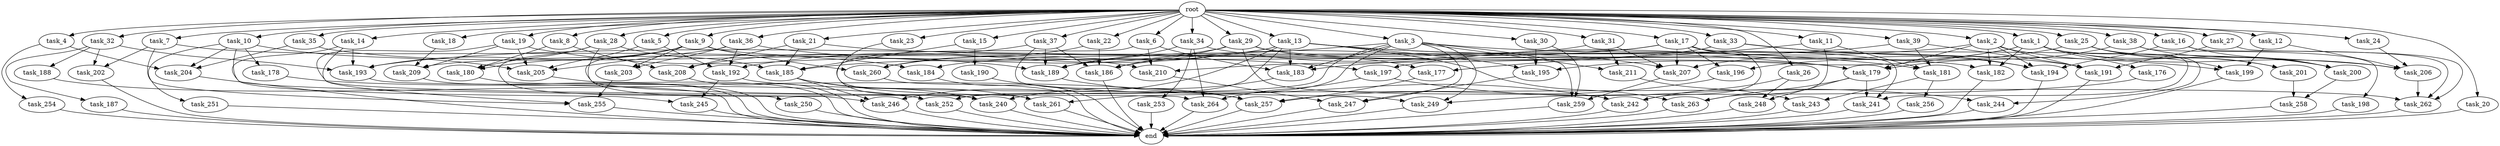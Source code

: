 digraph G {
  task_8 [size="102.400000"];
  task_252 [size="180388626432.000000"];
  task_189 [size="119400090828.800003"];
  task_17 [size="102.400000"];
  task_261 [size="149464861900.800018"];
  task_204 [size="32641751449.600002"];
  task_242 [size="204440443289.600006"];
  task_35 [size="102.400000"];
  task_26 [size="102.400000"];
  task_15 [size="102.400000"];
  task_251 [size="3435973836.800000"];
  task_209 [size="121118077747.200012"];
  task_211 [size="84181359001.600006"];
  task_255 [size="99643241267.200012"];
  task_206 [size="147746874982.399994"];
  task_177 [size="76450417868.800003"];
  task_33 [size="102.400000"];
  task_186 [size="188119567564.800018"];
  task_205 [size="51539607552.000000"];
  task_241 [size="83322365542.400009"];
  task_176 [size="30923764531.200001"];
  task_13 [size="102.400000"];
  task_22 [size="102.400000"];
  task_264 [size="121977071206.400009"];
  task_5 [size="102.400000"];
  task_36 [size="102.400000"];
  task_200 [size="162349763788.800018"];
  task_201 [size="34359738368.000000"];
  task_6 [size="102.400000"];
  task_7 [size="102.400000"];
  task_240 [size="193273528320.000000"];
  task_30 [size="102.400000"];
  task_262 [size="98784247808.000000"];
  task_3 [size="102.400000"];
  task_179 [size="250826090086.400024"];
  task_187 [size="21474836480.000000"];
  task_188 [size="21474836480.000000"];
  task_254 [size="21474836480.000000"];
  task_183 [size="155477816115.200012"];
  task_193 [size="108233175859.200012"];
  task_16 [size="102.400000"];
  task_191 [size="173516678758.400024"];
  task_260 [size="138297946931.200012"];
  task_27 [size="102.400000"];
  task_253 [size="21474836480.000000"];
  task_202 [size="52398601011.200005"];
  root [size="0.000000"];
  task_182 [size="130567005798.400009"];
  task_258 [size="49821620633.600006"];
  task_245 [size="52398601011.200005"];
  task_12 [size="102.400000"];
  task_21 [size="102.400000"];
  task_18 [size="102.400000"];
  task_180 [size="121118077747.200012"];
  task_31 [size="102.400000"];
  task_244 [size="73014444032.000000"];
  task_9 [size="102.400000"];
  task_192 [size="89335319756.800003"];
  task_28 [size="102.400000"];
  task_250 [size="85899345920.000000"];
  task_247 [size="63565515980.800003"];
  task_29 [size="102.400000"];
  task_185 [size="257698037760.000000"];
  task_34 [size="102.400000"];
  task_39 [size="102.400000"];
  task_10 [size="102.400000"];
  task_181 [size="79886391705.600006"];
  task_178 [size="3435973836.800000"];
  task_194 [size="170939698380.800018"];
  task_2 [size="102.400000"];
  end [size="0.000000"];
  task_184 [size="73014444032.000000"];
  task_197 [size="89335319756.800003"];
  task_198 [size="54975581388.800003"];
  task_259 [size="158913789952.000000"];
  task_14 [size="102.400000"];
  task_210 [size="104797202022.400009"];
  task_24 [size="102.400000"];
  task_38 [size="102.400000"];
  task_195 [size="171798691840.000000"];
  task_243 [size="99643241267.200012"];
  task_257 [size="118541097369.600006"];
  task_19 [size="102.400000"];
  task_32 [size="102.400000"];
  task_196 [size="24910810316.800003"];
  task_25 [size="102.400000"];
  task_4 [size="102.400000"];
  task_207 [size="115964116992.000000"];
  task_263 [size="107374182400.000000"];
  task_208 [size="94489280512.000000"];
  task_23 [size="102.400000"];
  task_37 [size="102.400000"];
  task_256 [size="13743895347.200001"];
  task_1 [size="102.400000"];
  task_190 [size="85899345920.000000"];
  task_249 [size="115105123532.800003"];
  task_20 [size="102.400000"];
  task_246 [size="79886391705.600006"];
  task_203 [size="17179869184.000000"];
  task_199 [size="100502234726.400009"];
  task_11 [size="102.400000"];
  task_248 [size="73014444032.000000"];

  task_8 -> task_208 [size="209715200.000000"];
  task_8 -> task_180 [size="209715200.000000"];
  task_252 -> end [size="1.000000"];
  task_189 -> task_242 [size="838860800.000000"];
  task_17 -> task_194 [size="209715200.000000"];
  task_17 -> task_242 [size="209715200.000000"];
  task_17 -> task_207 [size="209715200.000000"];
  task_17 -> task_186 [size="209715200.000000"];
  task_17 -> task_196 [size="209715200.000000"];
  task_17 -> task_241 [size="209715200.000000"];
  task_17 -> task_209 [size="209715200.000000"];
  task_261 -> end [size="1.000000"];
  task_204 -> end [size="1.000000"];
  task_242 -> end [size="1.000000"];
  task_35 -> task_204 [size="75497472.000000"];
  task_35 -> task_210 [size="75497472.000000"];
  task_26 -> task_242 [size="411041792.000000"];
  task_26 -> task_248 [size="411041792.000000"];
  task_15 -> task_185 [size="838860800.000000"];
  task_15 -> task_190 [size="838860800.000000"];
  task_251 -> end [size="1.000000"];
  task_209 -> end [size="1.000000"];
  task_211 -> task_243 [size="838860800.000000"];
  task_255 -> end [size="1.000000"];
  task_206 -> task_262 [size="134217728.000000"];
  task_177 -> task_257 [size="536870912.000000"];
  task_33 -> task_194 [size="411041792.000000"];
  task_33 -> task_184 [size="411041792.000000"];
  task_33 -> task_199 [size="411041792.000000"];
  task_33 -> task_210 [size="411041792.000000"];
  task_186 -> end [size="1.000000"];
  task_205 -> end [size="1.000000"];
  task_241 -> end [size="1.000000"];
  task_176 -> task_249 [size="301989888.000000"];
  task_13 -> task_195 [size="536870912.000000"];
  task_13 -> task_179 [size="536870912.000000"];
  task_13 -> task_263 [size="536870912.000000"];
  task_13 -> task_192 [size="536870912.000000"];
  task_13 -> task_260 [size="536870912.000000"];
  task_13 -> task_183 [size="536870912.000000"];
  task_13 -> task_181 [size="536870912.000000"];
  task_13 -> task_246 [size="536870912.000000"];
  task_13 -> task_252 [size="536870912.000000"];
  task_22 -> task_260 [size="679477248.000000"];
  task_22 -> task_186 [size="679477248.000000"];
  task_264 -> end [size="1.000000"];
  task_5 -> task_205 [size="301989888.000000"];
  task_5 -> task_192 [size="301989888.000000"];
  task_36 -> task_205 [size="33554432.000000"];
  task_36 -> task_197 [size="33554432.000000"];
  task_36 -> task_192 [size="33554432.000000"];
  task_36 -> task_203 [size="33554432.000000"];
  task_200 -> task_258 [size="75497472.000000"];
  task_201 -> task_258 [size="411041792.000000"];
  task_6 -> task_210 [size="536870912.000000"];
  task_6 -> task_240 [size="536870912.000000"];
  task_6 -> task_183 [size="536870912.000000"];
  task_7 -> task_202 [size="301989888.000000"];
  task_7 -> task_184 [size="301989888.000000"];
  task_7 -> task_255 [size="301989888.000000"];
  task_240 -> end [size="1.000000"];
  task_30 -> task_195 [size="838860800.000000"];
  task_30 -> task_259 [size="838860800.000000"];
  task_262 -> end [size="1.000000"];
  task_3 -> task_189 [size="411041792.000000"];
  task_3 -> task_252 [size="411041792.000000"];
  task_3 -> task_211 [size="411041792.000000"];
  task_3 -> task_183 [size="411041792.000000"];
  task_3 -> task_191 [size="411041792.000000"];
  task_3 -> task_261 [size="411041792.000000"];
  task_3 -> task_249 [size="411041792.000000"];
  task_3 -> task_247 [size="411041792.000000"];
  task_3 -> task_259 [size="411041792.000000"];
  task_179 -> task_241 [size="301989888.000000"];
  task_179 -> task_263 [size="301989888.000000"];
  task_179 -> task_248 [size="301989888.000000"];
  task_187 -> end [size="1.000000"];
  task_188 -> task_252 [size="679477248.000000"];
  task_254 -> end [size="1.000000"];
  task_183 -> task_240 [size="301989888.000000"];
  task_193 -> end [size="1.000000"];
  task_16 -> task_194 [size="209715200.000000"];
  task_16 -> task_262 [size="209715200.000000"];
  task_16 -> task_200 [size="209715200.000000"];
  task_191 -> end [size="1.000000"];
  task_260 -> end [size="1.000000"];
  task_27 -> task_191 [size="411041792.000000"];
  task_27 -> task_262 [size="411041792.000000"];
  task_253 -> end [size="1.000000"];
  task_202 -> end [size="1.000000"];
  root -> task_8 [size="1.000000"];
  root -> task_14 [size="1.000000"];
  root -> task_24 [size="1.000000"];
  root -> task_13 [size="1.000000"];
  root -> task_33 [size="1.000000"];
  root -> task_12 [size="1.000000"];
  root -> task_21 [size="1.000000"];
  root -> task_18 [size="1.000000"];
  root -> task_22 [size="1.000000"];
  root -> task_31 [size="1.000000"];
  root -> task_9 [size="1.000000"];
  root -> task_5 [size="1.000000"];
  root -> task_36 [size="1.000000"];
  root -> task_32 [size="1.000000"];
  root -> task_26 [size="1.000000"];
  root -> task_15 [size="1.000000"];
  root -> task_6 [size="1.000000"];
  root -> task_4 [size="1.000000"];
  root -> task_25 [size="1.000000"];
  root -> task_30 [size="1.000000"];
  root -> task_34 [size="1.000000"];
  root -> task_3 [size="1.000000"];
  root -> task_19 [size="1.000000"];
  root -> task_10 [size="1.000000"];
  root -> task_23 [size="1.000000"];
  root -> task_37 [size="1.000000"];
  root -> task_39 [size="1.000000"];
  root -> task_1 [size="1.000000"];
  root -> task_11 [size="1.000000"];
  root -> task_17 [size="1.000000"];
  root -> task_2 [size="1.000000"];
  root -> task_29 [size="1.000000"];
  root -> task_20 [size="1.000000"];
  root -> task_35 [size="1.000000"];
  root -> task_7 [size="1.000000"];
  root -> task_27 [size="1.000000"];
  root -> task_38 [size="1.000000"];
  root -> task_28 [size="1.000000"];
  root -> task_16 [size="1.000000"];
  task_182 -> end [size="1.000000"];
  task_258 -> end [size="1.000000"];
  task_245 -> end [size="1.000000"];
  task_12 -> task_199 [size="536870912.000000"];
  task_12 -> task_206 [size="536870912.000000"];
  task_21 -> task_185 [size="301989888.000000"];
  task_21 -> task_208 [size="301989888.000000"];
  task_21 -> task_206 [size="301989888.000000"];
  task_18 -> task_209 [size="838860800.000000"];
  task_180 -> end [size="1.000000"];
  task_31 -> task_207 [size="411041792.000000"];
  task_31 -> task_211 [size="411041792.000000"];
  task_31 -> task_193 [size="411041792.000000"];
  task_244 -> end [size="1.000000"];
  task_9 -> task_252 [size="134217728.000000"];
  task_9 -> task_182 [size="134217728.000000"];
  task_9 -> task_203 [size="134217728.000000"];
  task_9 -> task_260 [size="134217728.000000"];
  task_9 -> task_180 [size="134217728.000000"];
  task_9 -> task_193 [size="134217728.000000"];
  task_192 -> task_245 [size="209715200.000000"];
  task_192 -> task_262 [size="209715200.000000"];
  task_28 -> task_185 [size="838860800.000000"];
  task_28 -> task_250 [size="838860800.000000"];
  task_28 -> task_180 [size="838860800.000000"];
  task_28 -> task_240 [size="838860800.000000"];
  task_250 -> end [size="1.000000"];
  task_247 -> end [size="1.000000"];
  task_29 -> task_185 [size="536870912.000000"];
  task_29 -> task_242 [size="536870912.000000"];
  task_29 -> task_179 [size="536870912.000000"];
  task_29 -> task_186 [size="536870912.000000"];
  task_29 -> task_177 [size="536870912.000000"];
  task_185 -> task_261 [size="209715200.000000"];
  task_185 -> task_246 [size="209715200.000000"];
  task_185 -> task_240 [size="209715200.000000"];
  task_34 -> task_189 [size="209715200.000000"];
  task_34 -> task_207 [size="209715200.000000"];
  task_34 -> task_253 [size="209715200.000000"];
  task_34 -> task_264 [size="209715200.000000"];
  task_39 -> task_191 [size="33554432.000000"];
  task_39 -> task_181 [size="33554432.000000"];
  task_39 -> task_183 [size="33554432.000000"];
  task_10 -> task_205 [size="33554432.000000"];
  task_10 -> task_204 [size="33554432.000000"];
  task_10 -> task_178 [size="33554432.000000"];
  task_10 -> task_246 [size="33554432.000000"];
  task_10 -> task_251 [size="33554432.000000"];
  task_181 -> task_256 [size="134217728.000000"];
  task_181 -> task_243 [size="134217728.000000"];
  task_178 -> task_257 [size="134217728.000000"];
  task_194 -> end [size="1.000000"];
  task_2 -> task_194 [size="838860800.000000"];
  task_2 -> task_179 [size="838860800.000000"];
  task_2 -> task_200 [size="838860800.000000"];
  task_2 -> task_191 [size="838860800.000000"];
  task_2 -> task_197 [size="838860800.000000"];
  task_2 -> task_182 [size="838860800.000000"];
  task_184 -> end [size="1.000000"];
  task_197 -> task_264 [size="679477248.000000"];
  task_197 -> task_244 [size="679477248.000000"];
  task_198 -> end [size="1.000000"];
  task_259 -> end [size="1.000000"];
  task_14 -> task_245 [size="301989888.000000"];
  task_14 -> task_264 [size="301989888.000000"];
  task_14 -> task_193 [size="301989888.000000"];
  task_210 -> task_247 [size="75497472.000000"];
  task_24 -> task_206 [size="301989888.000000"];
  task_38 -> task_198 [size="536870912.000000"];
  task_38 -> task_179 [size="536870912.000000"];
  task_38 -> task_200 [size="536870912.000000"];
  task_195 -> task_247 [size="134217728.000000"];
  task_243 -> end [size="1.000000"];
  task_257 -> end [size="1.000000"];
  task_19 -> task_189 [size="134217728.000000"];
  task_19 -> task_255 [size="134217728.000000"];
  task_19 -> task_209 [size="134217728.000000"];
  task_19 -> task_205 [size="134217728.000000"];
  task_32 -> task_188 [size="209715200.000000"];
  task_32 -> task_202 [size="209715200.000000"];
  task_32 -> task_187 [size="209715200.000000"];
  task_32 -> task_193 [size="209715200.000000"];
  task_196 -> task_257 [size="411041792.000000"];
  task_25 -> task_196 [size="33554432.000000"];
  task_25 -> task_199 [size="33554432.000000"];
  task_25 -> task_201 [size="33554432.000000"];
  task_25 -> task_244 [size="33554432.000000"];
  task_4 -> task_204 [size="209715200.000000"];
  task_4 -> task_254 [size="209715200.000000"];
  task_207 -> task_259 [size="301989888.000000"];
  task_263 -> end [size="1.000000"];
  task_208 -> end [size="1.000000"];
  task_23 -> task_261 [size="838860800.000000"];
  task_37 -> task_189 [size="411041792.000000"];
  task_37 -> task_186 [size="411041792.000000"];
  task_37 -> task_208 [size="411041792.000000"];
  task_37 -> task_249 [size="411041792.000000"];
  task_256 -> end [size="1.000000"];
  task_1 -> task_176 [size="301989888.000000"];
  task_1 -> task_195 [size="301989888.000000"];
  task_1 -> task_207 [size="301989888.000000"];
  task_1 -> task_182 [size="301989888.000000"];
  task_1 -> task_201 [size="301989888.000000"];
  task_1 -> task_241 [size="301989888.000000"];
  task_1 -> task_206 [size="301989888.000000"];
  task_190 -> task_257 [size="75497472.000000"];
  task_249 -> end [size="1.000000"];
  task_20 -> end [size="1.000000"];
  task_246 -> end [size="1.000000"];
  task_203 -> task_255 [size="536870912.000000"];
  task_199 -> end [size="1.000000"];
  task_11 -> task_181 [size="209715200.000000"];
  task_11 -> task_177 [size="209715200.000000"];
  task_11 -> task_263 [size="209715200.000000"];
  task_248 -> end [size="1.000000"];
}
